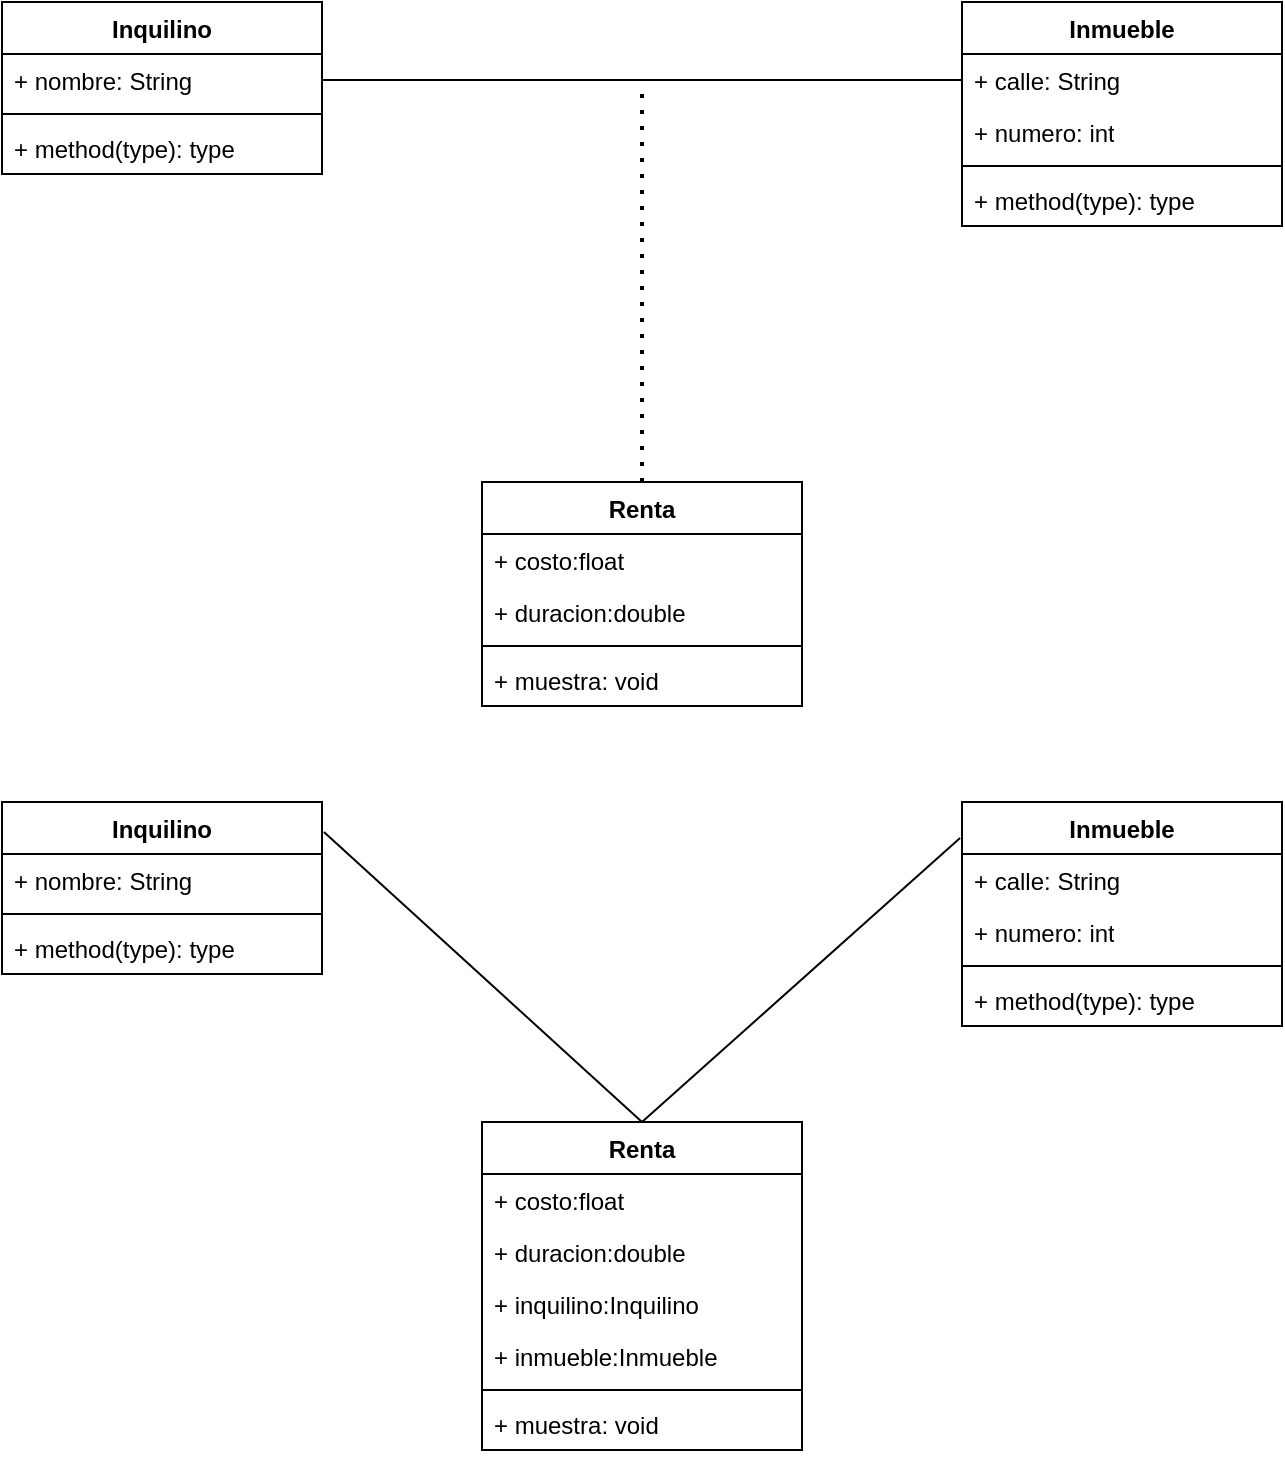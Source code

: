 <mxfile version="24.7.6">
  <diagram name="Página-1" id="eJ8ZaOcFyRQsBi45nDSb">
    <mxGraphModel dx="832" dy="471" grid="1" gridSize="10" guides="1" tooltips="1" connect="1" arrows="1" fold="1" page="1" pageScale="1" pageWidth="827" pageHeight="1169" math="0" shadow="0">
      <root>
        <mxCell id="0" />
        <mxCell id="1" parent="0" />
        <mxCell id="PrM7oLXzCpTE2ikgxxnY-1" value="Inmueble" style="swimlane;fontStyle=1;align=center;verticalAlign=top;childLayout=stackLayout;horizontal=1;startSize=26;horizontalStack=0;resizeParent=1;resizeParentMax=0;resizeLast=0;collapsible=1;marginBottom=0;whiteSpace=wrap;html=1;" vertex="1" parent="1">
          <mxGeometry x="560" y="80" width="160" height="112" as="geometry" />
        </mxCell>
        <mxCell id="PrM7oLXzCpTE2ikgxxnY-2" value="+ calle: String" style="text;strokeColor=none;fillColor=none;align=left;verticalAlign=top;spacingLeft=4;spacingRight=4;overflow=hidden;rotatable=0;points=[[0,0.5],[1,0.5]];portConstraint=eastwest;whiteSpace=wrap;html=1;" vertex="1" parent="PrM7oLXzCpTE2ikgxxnY-1">
          <mxGeometry y="26" width="160" height="26" as="geometry" />
        </mxCell>
        <mxCell id="PrM7oLXzCpTE2ikgxxnY-13" value="+ numero: int" style="text;strokeColor=none;fillColor=none;align=left;verticalAlign=top;spacingLeft=4;spacingRight=4;overflow=hidden;rotatable=0;points=[[0,0.5],[1,0.5]];portConstraint=eastwest;whiteSpace=wrap;html=1;" vertex="1" parent="PrM7oLXzCpTE2ikgxxnY-1">
          <mxGeometry y="52" width="160" height="26" as="geometry" />
        </mxCell>
        <mxCell id="PrM7oLXzCpTE2ikgxxnY-3" value="" style="line;strokeWidth=1;fillColor=none;align=left;verticalAlign=middle;spacingTop=-1;spacingLeft=3;spacingRight=3;rotatable=0;labelPosition=right;points=[];portConstraint=eastwest;strokeColor=inherit;" vertex="1" parent="PrM7oLXzCpTE2ikgxxnY-1">
          <mxGeometry y="78" width="160" height="8" as="geometry" />
        </mxCell>
        <mxCell id="PrM7oLXzCpTE2ikgxxnY-4" value="+ method(type): type" style="text;strokeColor=none;fillColor=none;align=left;verticalAlign=top;spacingLeft=4;spacingRight=4;overflow=hidden;rotatable=0;points=[[0,0.5],[1,0.5]];portConstraint=eastwest;whiteSpace=wrap;html=1;" vertex="1" parent="PrM7oLXzCpTE2ikgxxnY-1">
          <mxGeometry y="86" width="160" height="26" as="geometry" />
        </mxCell>
        <mxCell id="PrM7oLXzCpTE2ikgxxnY-5" value="Inquilino" style="swimlane;fontStyle=1;align=center;verticalAlign=top;childLayout=stackLayout;horizontal=1;startSize=26;horizontalStack=0;resizeParent=1;resizeParentMax=0;resizeLast=0;collapsible=1;marginBottom=0;whiteSpace=wrap;html=1;" vertex="1" parent="1">
          <mxGeometry x="80" y="80" width="160" height="86" as="geometry" />
        </mxCell>
        <mxCell id="PrM7oLXzCpTE2ikgxxnY-6" value="+ nombre: String" style="text;strokeColor=none;fillColor=none;align=left;verticalAlign=top;spacingLeft=4;spacingRight=4;overflow=hidden;rotatable=0;points=[[0,0.5],[1,0.5]];portConstraint=eastwest;whiteSpace=wrap;html=1;" vertex="1" parent="PrM7oLXzCpTE2ikgxxnY-5">
          <mxGeometry y="26" width="160" height="26" as="geometry" />
        </mxCell>
        <mxCell id="PrM7oLXzCpTE2ikgxxnY-7" value="" style="line;strokeWidth=1;fillColor=none;align=left;verticalAlign=middle;spacingTop=-1;spacingLeft=3;spacingRight=3;rotatable=0;labelPosition=right;points=[];portConstraint=eastwest;strokeColor=inherit;" vertex="1" parent="PrM7oLXzCpTE2ikgxxnY-5">
          <mxGeometry y="52" width="160" height="8" as="geometry" />
        </mxCell>
        <mxCell id="PrM7oLXzCpTE2ikgxxnY-8" value="+ method(type): type" style="text;strokeColor=none;fillColor=none;align=left;verticalAlign=top;spacingLeft=4;spacingRight=4;overflow=hidden;rotatable=0;points=[[0,0.5],[1,0.5]];portConstraint=eastwest;whiteSpace=wrap;html=1;" vertex="1" parent="PrM7oLXzCpTE2ikgxxnY-5">
          <mxGeometry y="60" width="160" height="26" as="geometry" />
        </mxCell>
        <mxCell id="PrM7oLXzCpTE2ikgxxnY-9" value="Renta" style="swimlane;fontStyle=1;align=center;verticalAlign=top;childLayout=stackLayout;horizontal=1;startSize=26;horizontalStack=0;resizeParent=1;resizeParentMax=0;resizeLast=0;collapsible=1;marginBottom=0;whiteSpace=wrap;html=1;" vertex="1" parent="1">
          <mxGeometry x="320" y="320" width="160" height="112" as="geometry" />
        </mxCell>
        <mxCell id="PrM7oLXzCpTE2ikgxxnY-10" value="+ costo:float&amp;nbsp;" style="text;strokeColor=none;fillColor=none;align=left;verticalAlign=top;spacingLeft=4;spacingRight=4;overflow=hidden;rotatable=0;points=[[0,0.5],[1,0.5]];portConstraint=eastwest;whiteSpace=wrap;html=1;" vertex="1" parent="PrM7oLXzCpTE2ikgxxnY-9">
          <mxGeometry y="26" width="160" height="26" as="geometry" />
        </mxCell>
        <mxCell id="PrM7oLXzCpTE2ikgxxnY-14" value="+ duracion:double&amp;nbsp;" style="text;strokeColor=none;fillColor=none;align=left;verticalAlign=top;spacingLeft=4;spacingRight=4;overflow=hidden;rotatable=0;points=[[0,0.5],[1,0.5]];portConstraint=eastwest;whiteSpace=wrap;html=1;" vertex="1" parent="PrM7oLXzCpTE2ikgxxnY-9">
          <mxGeometry y="52" width="160" height="26" as="geometry" />
        </mxCell>
        <mxCell id="PrM7oLXzCpTE2ikgxxnY-11" value="" style="line;strokeWidth=1;fillColor=none;align=left;verticalAlign=middle;spacingTop=-1;spacingLeft=3;spacingRight=3;rotatable=0;labelPosition=right;points=[];portConstraint=eastwest;strokeColor=inherit;" vertex="1" parent="PrM7oLXzCpTE2ikgxxnY-9">
          <mxGeometry y="78" width="160" height="8" as="geometry" />
        </mxCell>
        <mxCell id="PrM7oLXzCpTE2ikgxxnY-12" value="+ muestra: void" style="text;strokeColor=none;fillColor=none;align=left;verticalAlign=top;spacingLeft=4;spacingRight=4;overflow=hidden;rotatable=0;points=[[0,0.5],[1,0.5]];portConstraint=eastwest;whiteSpace=wrap;html=1;" vertex="1" parent="PrM7oLXzCpTE2ikgxxnY-9">
          <mxGeometry y="86" width="160" height="26" as="geometry" />
        </mxCell>
        <mxCell id="PrM7oLXzCpTE2ikgxxnY-18" value="" style="endArrow=none;html=1;rounded=0;exitX=1;exitY=0.5;exitDx=0;exitDy=0;entryX=0;entryY=0.5;entryDx=0;entryDy=0;" edge="1" parent="1" source="PrM7oLXzCpTE2ikgxxnY-6" target="PrM7oLXzCpTE2ikgxxnY-2">
          <mxGeometry width="50" height="50" relative="1" as="geometry">
            <mxPoint x="250" y="120" as="sourcePoint" />
            <mxPoint x="550" y="120" as="targetPoint" />
          </mxGeometry>
        </mxCell>
        <mxCell id="PrM7oLXzCpTE2ikgxxnY-21" value="" style="endArrow=none;dashed=1;html=1;dashPattern=1 3;strokeWidth=2;rounded=0;exitX=0.5;exitY=0;exitDx=0;exitDy=0;" edge="1" parent="1" source="PrM7oLXzCpTE2ikgxxnY-9">
          <mxGeometry width="50" height="50" relative="1" as="geometry">
            <mxPoint x="390" y="250" as="sourcePoint" />
            <mxPoint x="400" y="120" as="targetPoint" />
          </mxGeometry>
        </mxCell>
        <mxCell id="PrM7oLXzCpTE2ikgxxnY-22" value="Renta" style="swimlane;fontStyle=1;align=center;verticalAlign=top;childLayout=stackLayout;horizontal=1;startSize=26;horizontalStack=0;resizeParent=1;resizeParentMax=0;resizeLast=0;collapsible=1;marginBottom=0;whiteSpace=wrap;html=1;" vertex="1" parent="1">
          <mxGeometry x="320" y="640" width="160" height="164" as="geometry" />
        </mxCell>
        <mxCell id="PrM7oLXzCpTE2ikgxxnY-23" value="+ costo:float&amp;nbsp;" style="text;strokeColor=none;fillColor=none;align=left;verticalAlign=top;spacingLeft=4;spacingRight=4;overflow=hidden;rotatable=0;points=[[0,0.5],[1,0.5]];portConstraint=eastwest;whiteSpace=wrap;html=1;" vertex="1" parent="PrM7oLXzCpTE2ikgxxnY-22">
          <mxGeometry y="26" width="160" height="26" as="geometry" />
        </mxCell>
        <mxCell id="PrM7oLXzCpTE2ikgxxnY-24" value="+ duracion:double&amp;nbsp;" style="text;strokeColor=none;fillColor=none;align=left;verticalAlign=top;spacingLeft=4;spacingRight=4;overflow=hidden;rotatable=0;points=[[0,0.5],[1,0.5]];portConstraint=eastwest;whiteSpace=wrap;html=1;" vertex="1" parent="PrM7oLXzCpTE2ikgxxnY-22">
          <mxGeometry y="52" width="160" height="26" as="geometry" />
        </mxCell>
        <mxCell id="PrM7oLXzCpTE2ikgxxnY-25" value="+ inquilino:Inquilino&amp;nbsp;" style="text;strokeColor=none;fillColor=none;align=left;verticalAlign=top;spacingLeft=4;spacingRight=4;overflow=hidden;rotatable=0;points=[[0,0.5],[1,0.5]];portConstraint=eastwest;whiteSpace=wrap;html=1;" vertex="1" parent="PrM7oLXzCpTE2ikgxxnY-22">
          <mxGeometry y="78" width="160" height="26" as="geometry" />
        </mxCell>
        <mxCell id="PrM7oLXzCpTE2ikgxxnY-26" value="+ inmueble:Inmueble&amp;nbsp;" style="text;strokeColor=none;fillColor=none;align=left;verticalAlign=top;spacingLeft=4;spacingRight=4;overflow=hidden;rotatable=0;points=[[0,0.5],[1,0.5]];portConstraint=eastwest;whiteSpace=wrap;html=1;" vertex="1" parent="PrM7oLXzCpTE2ikgxxnY-22">
          <mxGeometry y="104" width="160" height="26" as="geometry" />
        </mxCell>
        <mxCell id="PrM7oLXzCpTE2ikgxxnY-27" value="" style="line;strokeWidth=1;fillColor=none;align=left;verticalAlign=middle;spacingTop=-1;spacingLeft=3;spacingRight=3;rotatable=0;labelPosition=right;points=[];portConstraint=eastwest;strokeColor=inherit;" vertex="1" parent="PrM7oLXzCpTE2ikgxxnY-22">
          <mxGeometry y="130" width="160" height="8" as="geometry" />
        </mxCell>
        <mxCell id="PrM7oLXzCpTE2ikgxxnY-28" value="+ muestra: void" style="text;strokeColor=none;fillColor=none;align=left;verticalAlign=top;spacingLeft=4;spacingRight=4;overflow=hidden;rotatable=0;points=[[0,0.5],[1,0.5]];portConstraint=eastwest;whiteSpace=wrap;html=1;" vertex="1" parent="PrM7oLXzCpTE2ikgxxnY-22">
          <mxGeometry y="138" width="160" height="26" as="geometry" />
        </mxCell>
        <mxCell id="PrM7oLXzCpTE2ikgxxnY-29" value="Inmueble" style="swimlane;fontStyle=1;align=center;verticalAlign=top;childLayout=stackLayout;horizontal=1;startSize=26;horizontalStack=0;resizeParent=1;resizeParentMax=0;resizeLast=0;collapsible=1;marginBottom=0;whiteSpace=wrap;html=1;" vertex="1" parent="1">
          <mxGeometry x="560" y="480" width="160" height="112" as="geometry" />
        </mxCell>
        <mxCell id="PrM7oLXzCpTE2ikgxxnY-30" value="+ calle: String" style="text;strokeColor=none;fillColor=none;align=left;verticalAlign=top;spacingLeft=4;spacingRight=4;overflow=hidden;rotatable=0;points=[[0,0.5],[1,0.5]];portConstraint=eastwest;whiteSpace=wrap;html=1;" vertex="1" parent="PrM7oLXzCpTE2ikgxxnY-29">
          <mxGeometry y="26" width="160" height="26" as="geometry" />
        </mxCell>
        <mxCell id="PrM7oLXzCpTE2ikgxxnY-31" value="+ numero: int" style="text;strokeColor=none;fillColor=none;align=left;verticalAlign=top;spacingLeft=4;spacingRight=4;overflow=hidden;rotatable=0;points=[[0,0.5],[1,0.5]];portConstraint=eastwest;whiteSpace=wrap;html=1;" vertex="1" parent="PrM7oLXzCpTE2ikgxxnY-29">
          <mxGeometry y="52" width="160" height="26" as="geometry" />
        </mxCell>
        <mxCell id="PrM7oLXzCpTE2ikgxxnY-32" value="" style="line;strokeWidth=1;fillColor=none;align=left;verticalAlign=middle;spacingTop=-1;spacingLeft=3;spacingRight=3;rotatable=0;labelPosition=right;points=[];portConstraint=eastwest;strokeColor=inherit;" vertex="1" parent="PrM7oLXzCpTE2ikgxxnY-29">
          <mxGeometry y="78" width="160" height="8" as="geometry" />
        </mxCell>
        <mxCell id="PrM7oLXzCpTE2ikgxxnY-33" value="+ method(type): type" style="text;strokeColor=none;fillColor=none;align=left;verticalAlign=top;spacingLeft=4;spacingRight=4;overflow=hidden;rotatable=0;points=[[0,0.5],[1,0.5]];portConstraint=eastwest;whiteSpace=wrap;html=1;" vertex="1" parent="PrM7oLXzCpTE2ikgxxnY-29">
          <mxGeometry y="86" width="160" height="26" as="geometry" />
        </mxCell>
        <mxCell id="PrM7oLXzCpTE2ikgxxnY-34" value="Inquilino" style="swimlane;fontStyle=1;align=center;verticalAlign=top;childLayout=stackLayout;horizontal=1;startSize=26;horizontalStack=0;resizeParent=1;resizeParentMax=0;resizeLast=0;collapsible=1;marginBottom=0;whiteSpace=wrap;html=1;" vertex="1" parent="1">
          <mxGeometry x="80" y="480" width="160" height="86" as="geometry" />
        </mxCell>
        <mxCell id="PrM7oLXzCpTE2ikgxxnY-35" value="+ nombre: String" style="text;strokeColor=none;fillColor=none;align=left;verticalAlign=top;spacingLeft=4;spacingRight=4;overflow=hidden;rotatable=0;points=[[0,0.5],[1,0.5]];portConstraint=eastwest;whiteSpace=wrap;html=1;" vertex="1" parent="PrM7oLXzCpTE2ikgxxnY-34">
          <mxGeometry y="26" width="160" height="26" as="geometry" />
        </mxCell>
        <mxCell id="PrM7oLXzCpTE2ikgxxnY-36" value="" style="line;strokeWidth=1;fillColor=none;align=left;verticalAlign=middle;spacingTop=-1;spacingLeft=3;spacingRight=3;rotatable=0;labelPosition=right;points=[];portConstraint=eastwest;strokeColor=inherit;" vertex="1" parent="PrM7oLXzCpTE2ikgxxnY-34">
          <mxGeometry y="52" width="160" height="8" as="geometry" />
        </mxCell>
        <mxCell id="PrM7oLXzCpTE2ikgxxnY-37" value="+ method(type): type" style="text;strokeColor=none;fillColor=none;align=left;verticalAlign=top;spacingLeft=4;spacingRight=4;overflow=hidden;rotatable=0;points=[[0,0.5],[1,0.5]];portConstraint=eastwest;whiteSpace=wrap;html=1;" vertex="1" parent="PrM7oLXzCpTE2ikgxxnY-34">
          <mxGeometry y="60" width="160" height="26" as="geometry" />
        </mxCell>
        <mxCell id="PrM7oLXzCpTE2ikgxxnY-38" value="" style="endArrow=none;html=1;rounded=0;exitX=1.006;exitY=0.174;exitDx=0;exitDy=0;exitPerimeter=0;entryX=0.5;entryY=0;entryDx=0;entryDy=0;" edge="1" parent="1" source="PrM7oLXzCpTE2ikgxxnY-34" target="PrM7oLXzCpTE2ikgxxnY-22">
          <mxGeometry width="50" height="50" relative="1" as="geometry">
            <mxPoint x="390" y="480" as="sourcePoint" />
            <mxPoint x="440" y="430" as="targetPoint" />
          </mxGeometry>
        </mxCell>
        <mxCell id="PrM7oLXzCpTE2ikgxxnY-39" value="" style="endArrow=none;html=1;rounded=0;exitX=-0.006;exitY=0.161;exitDx=0;exitDy=0;exitPerimeter=0;entryX=0.5;entryY=0;entryDx=0;entryDy=0;" edge="1" parent="1" source="PrM7oLXzCpTE2ikgxxnY-29" target="PrM7oLXzCpTE2ikgxxnY-22">
          <mxGeometry width="50" height="50" relative="1" as="geometry">
            <mxPoint x="251" y="505" as="sourcePoint" />
            <mxPoint x="410" y="650" as="targetPoint" />
          </mxGeometry>
        </mxCell>
      </root>
    </mxGraphModel>
  </diagram>
</mxfile>
